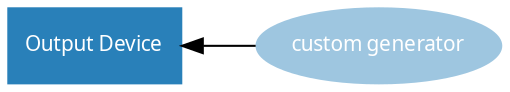 /* vim: set et sw=4 sts=4: */

digraph {
    graph [rankdir=RL];
    edge [arrowhead=normal, style=solid];

    /* Devices */
    node [shape=rect, style=filled, color="#2980b9", fontname=Sans, fontcolor="#ffffff", fontsize=10];

    output [label="Output Device"]

    /* functions */
    node [shape=oval, style=filled, color="#9ec6e0", fontcolor="#ffffff"];

    gen [label="custom generator"]

    gen -> output;
}
